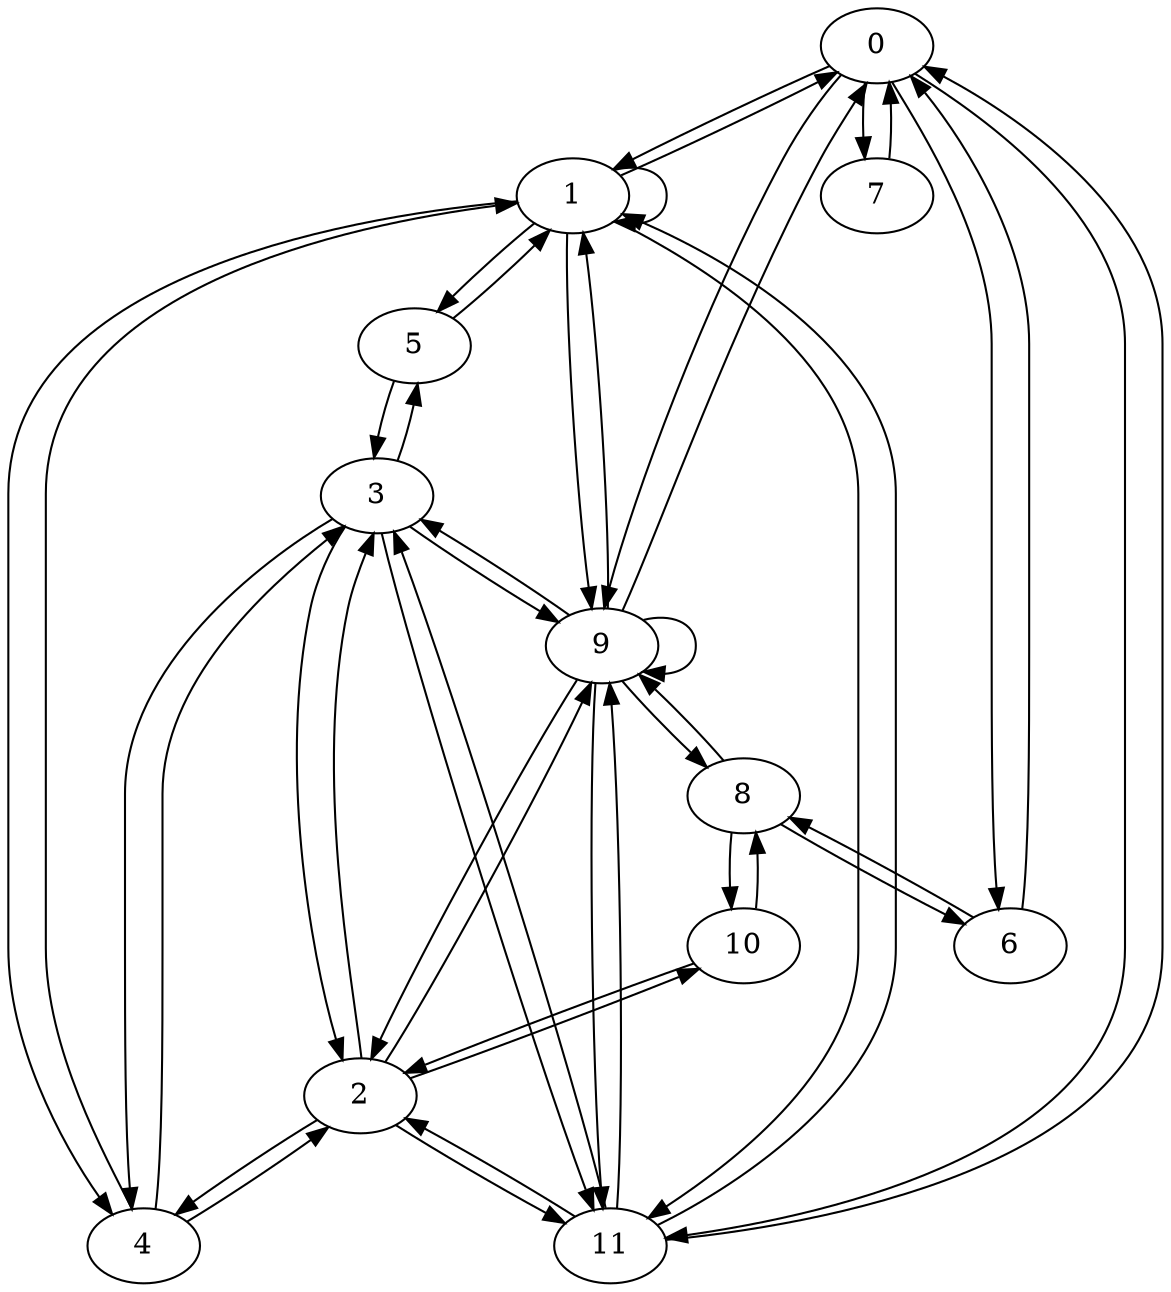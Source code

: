 digraph G {
	"0" -> "1"
	"0" -> "6"
	"0" -> "7"
	"0" -> "9"
	"0" -> "11"
	"1" -> "0"
	"1" -> "1"
	"1" -> "4"
	"1" -> "5"
	"1" -> "9"
	"1" -> "11"
	"2" -> "3"
	"2" -> "4"
	"2" -> "9"
	"2" -> "10"
	"2" -> "11"
	"3" -> "2"
	"3" -> "4"
	"3" -> "5"
	"3" -> "9"
	"3" -> "11"
	"4" -> "1"
	"4" -> "2"
	"4" -> "3"
	"5" -> "1"
	"5" -> "3"
	"6" -> "0"
	"6" -> "8"
	"7" -> "0"
	"8" -> "6"
	"8" -> "9"
	"8" -> "10"
	"9" -> "0"
	"9" -> "1"
	"9" -> "2"
	"9" -> "3"
	"9" -> "8"
	"9" -> "9"
	"9" -> "11"
	"10" -> "2"
	"10" -> "8"
	"11" -> "0"
	"11" -> "1"
	"11" -> "2"
	"11" -> "3"
	"11" -> "9"
}
